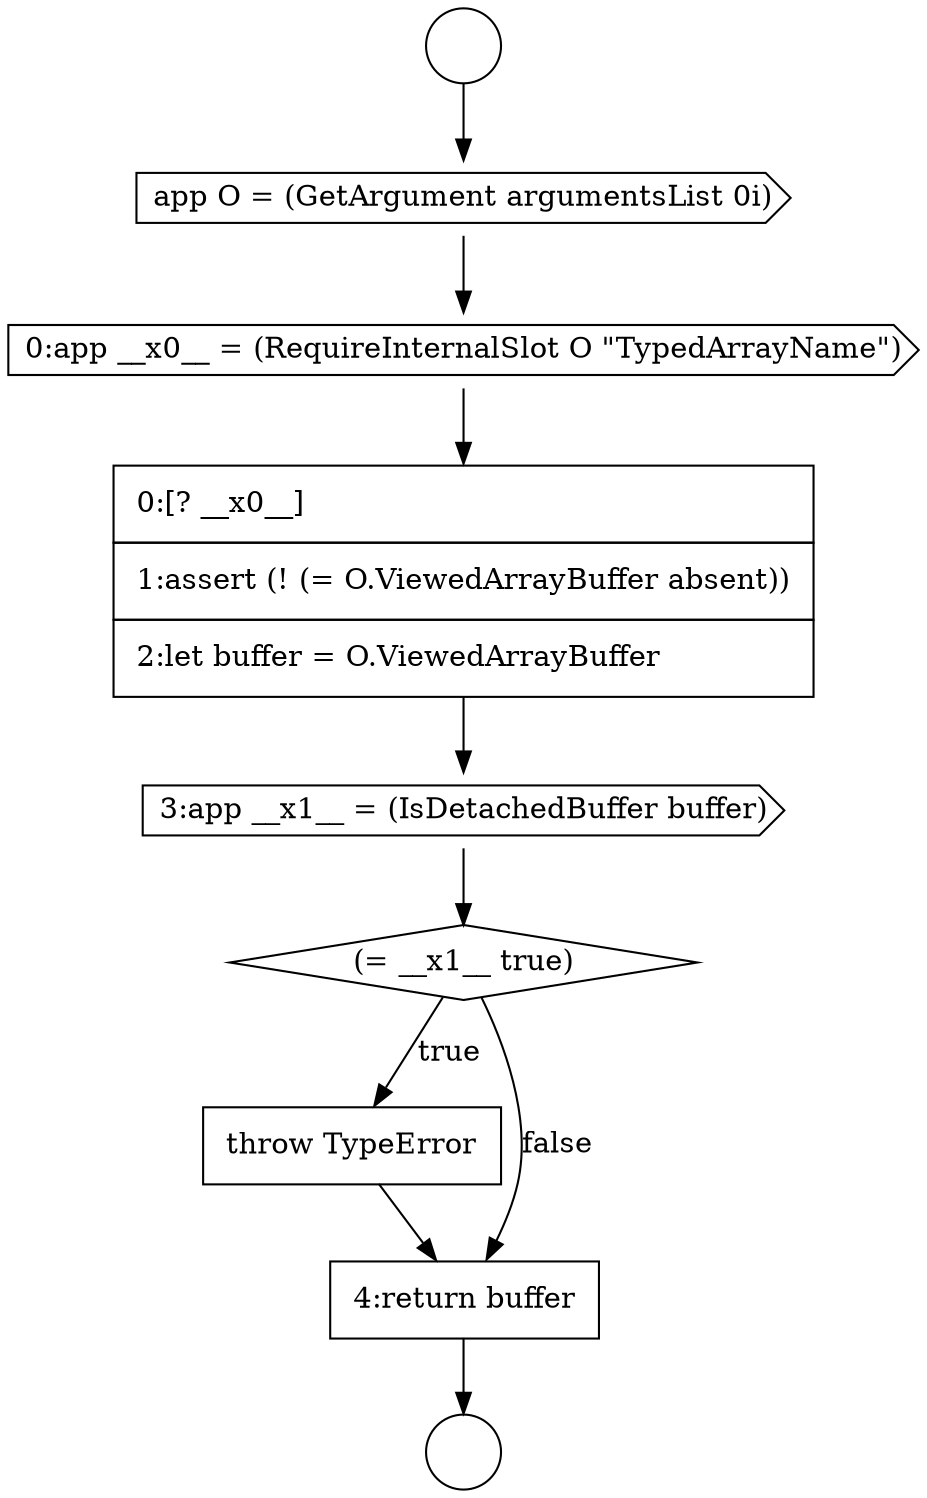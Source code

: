 digraph {
  node0 [shape=circle label=" " color="black" fillcolor="white" style=filled]
  node5 [shape=cds, label=<<font color="black">3:app __x1__ = (IsDetachedBuffer buffer)</font>> color="black" fillcolor="white" style=filled]
  node1 [shape=circle label=" " color="black" fillcolor="white" style=filled]
  node6 [shape=diamond, label=<<font color="black">(= __x1__ true)</font>> color="black" fillcolor="white" style=filled]
  node2 [shape=cds, label=<<font color="black">app O = (GetArgument argumentsList 0i)</font>> color="black" fillcolor="white" style=filled]
  node7 [shape=none, margin=0, label=<<font color="black">
    <table border="0" cellborder="1" cellspacing="0" cellpadding="10">
      <tr><td align="left">throw TypeError</td></tr>
    </table>
  </font>> color="black" fillcolor="white" style=filled]
  node3 [shape=cds, label=<<font color="black">0:app __x0__ = (RequireInternalSlot O &quot;TypedArrayName&quot;)</font>> color="black" fillcolor="white" style=filled]
  node8 [shape=none, margin=0, label=<<font color="black">
    <table border="0" cellborder="1" cellspacing="0" cellpadding="10">
      <tr><td align="left">4:return buffer</td></tr>
    </table>
  </font>> color="black" fillcolor="white" style=filled]
  node4 [shape=none, margin=0, label=<<font color="black">
    <table border="0" cellborder="1" cellspacing="0" cellpadding="10">
      <tr><td align="left">0:[? __x0__]</td></tr>
      <tr><td align="left">1:assert (! (= O.ViewedArrayBuffer absent))</td></tr>
      <tr><td align="left">2:let buffer = O.ViewedArrayBuffer</td></tr>
    </table>
  </font>> color="black" fillcolor="white" style=filled]
  node8 -> node1 [ color="black"]
  node2 -> node3 [ color="black"]
  node0 -> node2 [ color="black"]
  node4 -> node5 [ color="black"]
  node5 -> node6 [ color="black"]
  node3 -> node4 [ color="black"]
  node6 -> node7 [label=<<font color="black">true</font>> color="black"]
  node6 -> node8 [label=<<font color="black">false</font>> color="black"]
  node7 -> node8 [ color="black"]
}

